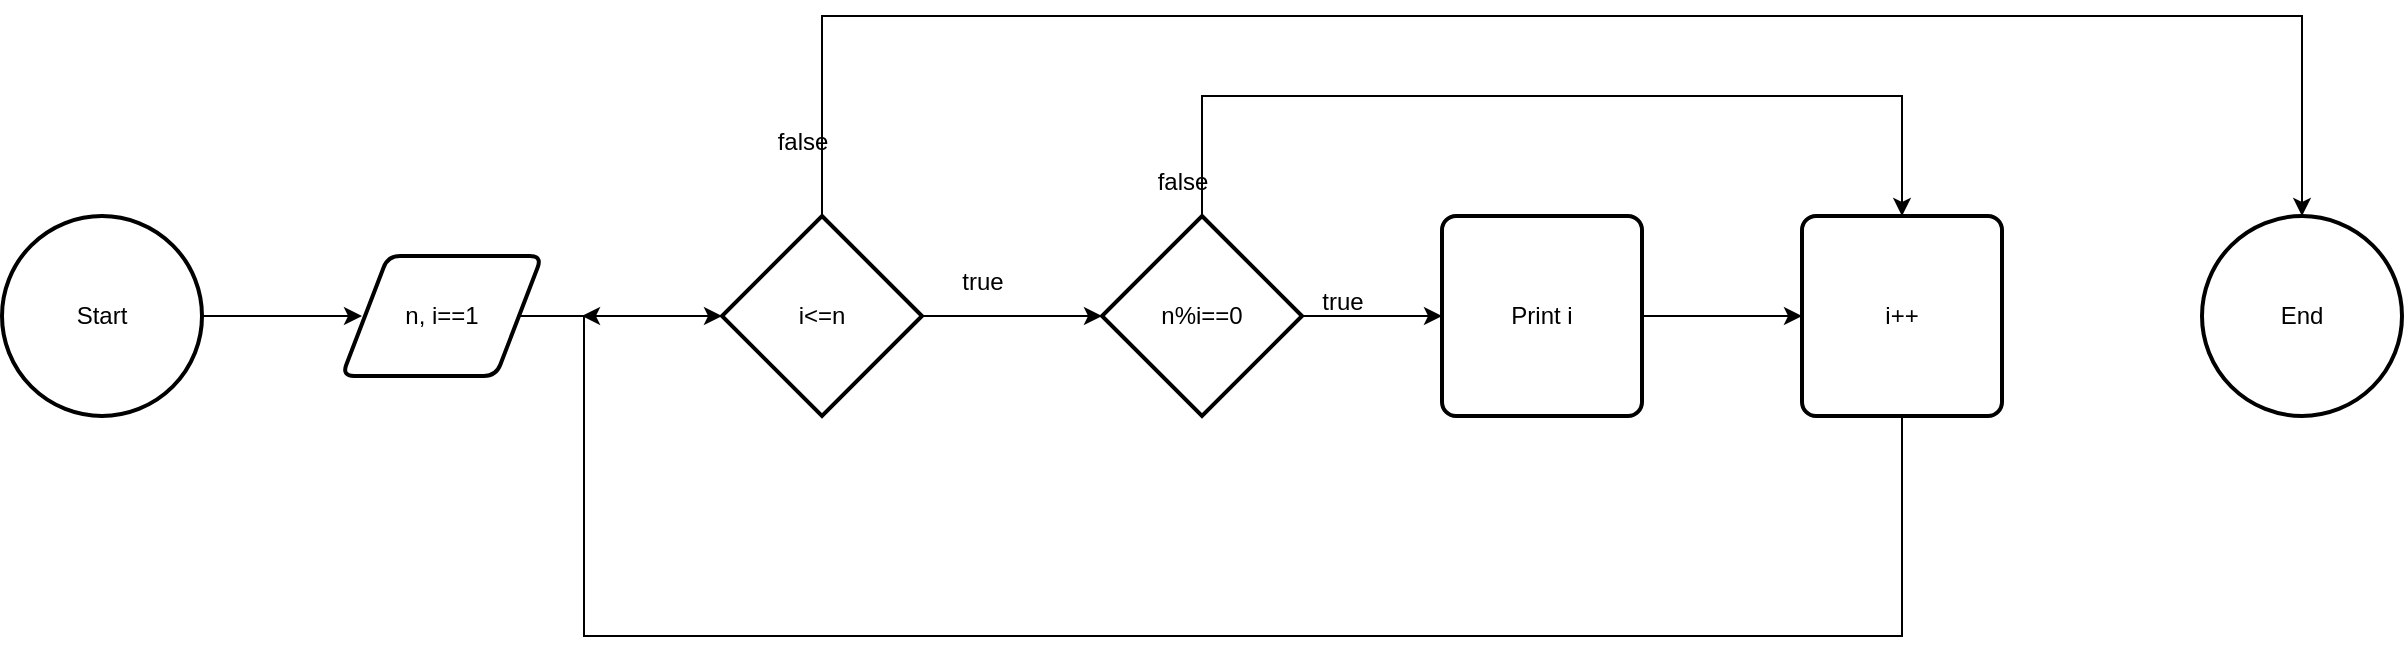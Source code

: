 <mxfile version="25.0.3">
  <diagram name="Page-1" id="EE6vtqVJQqgHfJGsA7h3">
    <mxGraphModel dx="1042" dy="565" grid="1" gridSize="10" guides="1" tooltips="1" connect="1" arrows="1" fold="1" page="1" pageScale="1" pageWidth="850" pageHeight="1100" math="0" shadow="0">
      <root>
        <mxCell id="0" />
        <mxCell id="1" parent="0" />
        <mxCell id="Ryystl6djY1rbMUFXGd--2" style="edgeStyle=orthogonalEdgeStyle;rounded=0;orthogonalLoop=1;jettySize=auto;html=1;" edge="1" parent="1" source="Ryystl6djY1rbMUFXGd--1">
          <mxGeometry relative="1" as="geometry">
            <mxPoint x="240" y="190" as="targetPoint" />
          </mxGeometry>
        </mxCell>
        <mxCell id="Ryystl6djY1rbMUFXGd--1" value="Start" style="strokeWidth=2;html=1;shape=mxgraph.flowchart.start_2;whiteSpace=wrap;" vertex="1" parent="1">
          <mxGeometry x="60" y="140" width="100" height="100" as="geometry" />
        </mxCell>
        <mxCell id="Ryystl6djY1rbMUFXGd--5" style="edgeStyle=orthogonalEdgeStyle;rounded=0;orthogonalLoop=1;jettySize=auto;html=1;" edge="1" parent="1" source="Ryystl6djY1rbMUFXGd--3" target="Ryystl6djY1rbMUFXGd--6">
          <mxGeometry relative="1" as="geometry">
            <mxPoint x="400" y="190" as="targetPoint" />
          </mxGeometry>
        </mxCell>
        <mxCell id="Ryystl6djY1rbMUFXGd--3" value="n, i==1" style="shape=parallelogram;html=1;strokeWidth=2;perimeter=parallelogramPerimeter;whiteSpace=wrap;rounded=1;arcSize=12;size=0.23;" vertex="1" parent="1">
          <mxGeometry x="230" y="160" width="100" height="60" as="geometry" />
        </mxCell>
        <mxCell id="Ryystl6djY1rbMUFXGd--9" style="edgeStyle=orthogonalEdgeStyle;rounded=0;orthogonalLoop=1;jettySize=auto;html=1;" edge="1" parent="1" source="Ryystl6djY1rbMUFXGd--4">
          <mxGeometry relative="1" as="geometry">
            <mxPoint x="780" y="190" as="targetPoint" />
          </mxGeometry>
        </mxCell>
        <mxCell id="Ryystl6djY1rbMUFXGd--16" style="edgeStyle=orthogonalEdgeStyle;rounded=0;orthogonalLoop=1;jettySize=auto;html=1;entryX=0.5;entryY=0;entryDx=0;entryDy=0;" edge="1" parent="1" source="Ryystl6djY1rbMUFXGd--4" target="Ryystl6djY1rbMUFXGd--13">
          <mxGeometry relative="1" as="geometry">
            <mxPoint x="1010" y="80" as="targetPoint" />
            <Array as="points">
              <mxPoint x="660" y="80" />
              <mxPoint x="1010" y="80" />
            </Array>
          </mxGeometry>
        </mxCell>
        <mxCell id="Ryystl6djY1rbMUFXGd--4" value="n%i==0" style="strokeWidth=2;html=1;shape=mxgraph.flowchart.decision;whiteSpace=wrap;" vertex="1" parent="1">
          <mxGeometry x="610" y="140" width="100" height="100" as="geometry" />
        </mxCell>
        <mxCell id="Ryystl6djY1rbMUFXGd--7" style="edgeStyle=orthogonalEdgeStyle;rounded=0;orthogonalLoop=1;jettySize=auto;html=1;entryX=0;entryY=0.5;entryDx=0;entryDy=0;entryPerimeter=0;" edge="1" parent="1" source="Ryystl6djY1rbMUFXGd--6" target="Ryystl6djY1rbMUFXGd--4">
          <mxGeometry relative="1" as="geometry">
            <mxPoint x="580" y="190" as="targetPoint" />
          </mxGeometry>
        </mxCell>
        <mxCell id="Ryystl6djY1rbMUFXGd--21" style="edgeStyle=orthogonalEdgeStyle;rounded=0;orthogonalLoop=1;jettySize=auto;html=1;entryX=0.5;entryY=0;entryDx=0;entryDy=0;entryPerimeter=0;" edge="1" parent="1" source="Ryystl6djY1rbMUFXGd--6" target="Ryystl6djY1rbMUFXGd--20">
          <mxGeometry relative="1" as="geometry">
            <mxPoint x="1220" y="40" as="targetPoint" />
            <Array as="points">
              <mxPoint x="470" y="40" />
              <mxPoint x="1210" y="40" />
            </Array>
          </mxGeometry>
        </mxCell>
        <mxCell id="Ryystl6djY1rbMUFXGd--6" value="i&amp;lt;=n" style="strokeWidth=2;html=1;shape=mxgraph.flowchart.decision;whiteSpace=wrap;" vertex="1" parent="1">
          <mxGeometry x="420" y="140" width="100" height="100" as="geometry" />
        </mxCell>
        <mxCell id="Ryystl6djY1rbMUFXGd--8" value="true" style="text;html=1;align=center;verticalAlign=middle;resizable=0;points=[];autosize=1;strokeColor=none;fillColor=none;" vertex="1" parent="1">
          <mxGeometry x="530" y="158" width="40" height="30" as="geometry" />
        </mxCell>
        <mxCell id="Ryystl6djY1rbMUFXGd--10" value="true" style="text;html=1;align=center;verticalAlign=middle;resizable=0;points=[];autosize=1;strokeColor=none;fillColor=none;" vertex="1" parent="1">
          <mxGeometry x="710" y="168" width="40" height="30" as="geometry" />
        </mxCell>
        <mxCell id="Ryystl6djY1rbMUFXGd--12" style="edgeStyle=orthogonalEdgeStyle;rounded=0;orthogonalLoop=1;jettySize=auto;html=1;" edge="1" parent="1" source="Ryystl6djY1rbMUFXGd--11">
          <mxGeometry relative="1" as="geometry">
            <mxPoint x="960" y="190" as="targetPoint" />
          </mxGeometry>
        </mxCell>
        <mxCell id="Ryystl6djY1rbMUFXGd--11" value="Print i" style="rounded=1;whiteSpace=wrap;html=1;absoluteArcSize=1;arcSize=14;strokeWidth=2;" vertex="1" parent="1">
          <mxGeometry x="780" y="140" width="100" height="100" as="geometry" />
        </mxCell>
        <mxCell id="Ryystl6djY1rbMUFXGd--14" style="edgeStyle=orthogonalEdgeStyle;rounded=0;orthogonalLoop=1;jettySize=auto;html=1;exitX=0.5;exitY=1;exitDx=0;exitDy=0;" edge="1" parent="1" source="Ryystl6djY1rbMUFXGd--13">
          <mxGeometry relative="1" as="geometry">
            <mxPoint x="350" y="190" as="targetPoint" />
            <mxPoint x="1010" y="320" as="sourcePoint" />
            <Array as="points">
              <mxPoint x="1010" y="350" />
              <mxPoint x="351" y="350" />
            </Array>
          </mxGeometry>
        </mxCell>
        <mxCell id="Ryystl6djY1rbMUFXGd--13" value="i++" style="rounded=1;whiteSpace=wrap;html=1;absoluteArcSize=1;arcSize=14;strokeWidth=2;" vertex="1" parent="1">
          <mxGeometry x="960" y="140" width="100" height="100" as="geometry" />
        </mxCell>
        <mxCell id="Ryystl6djY1rbMUFXGd--19" value="false" style="text;html=1;align=center;verticalAlign=middle;resizable=0;points=[];autosize=1;strokeColor=none;fillColor=none;" vertex="1" parent="1">
          <mxGeometry x="625" y="108" width="50" height="30" as="geometry" />
        </mxCell>
        <mxCell id="Ryystl6djY1rbMUFXGd--20" value="End" style="strokeWidth=2;html=1;shape=mxgraph.flowchart.start_2;whiteSpace=wrap;" vertex="1" parent="1">
          <mxGeometry x="1160" y="140" width="100" height="100" as="geometry" />
        </mxCell>
        <mxCell id="Ryystl6djY1rbMUFXGd--22" value="false" style="text;html=1;align=center;verticalAlign=middle;resizable=0;points=[];autosize=1;strokeColor=none;fillColor=none;" vertex="1" parent="1">
          <mxGeometry x="435" y="88" width="50" height="30" as="geometry" />
        </mxCell>
      </root>
    </mxGraphModel>
  </diagram>
</mxfile>
